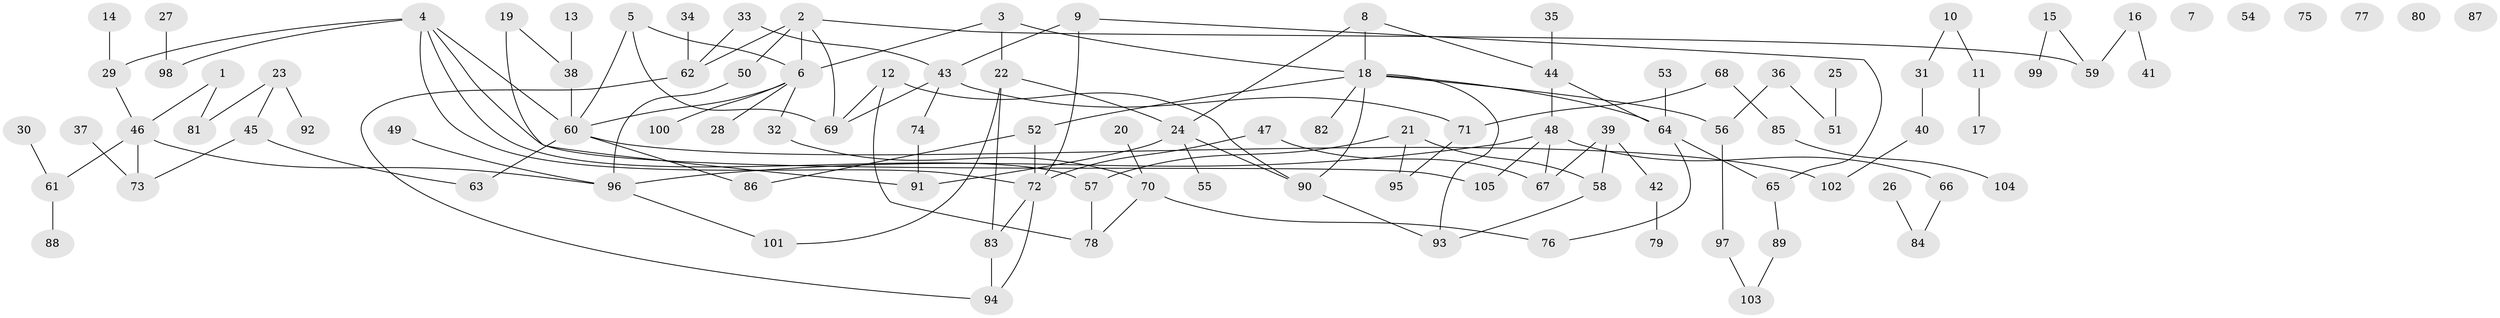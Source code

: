 // coarse degree distribution, {2: 0.20833333333333334, 7: 0.05555555555555555, 3: 0.18055555555555555, 5: 0.08333333333333333, 6: 0.041666666666666664, 0: 0.08333333333333333, 1: 0.2777777777777778, 11: 0.013888888888888888, 4: 0.05555555555555555}
// Generated by graph-tools (version 1.1) at 2025/23/03/03/25 07:23:24]
// undirected, 105 vertices, 129 edges
graph export_dot {
graph [start="1"]
  node [color=gray90,style=filled];
  1;
  2;
  3;
  4;
  5;
  6;
  7;
  8;
  9;
  10;
  11;
  12;
  13;
  14;
  15;
  16;
  17;
  18;
  19;
  20;
  21;
  22;
  23;
  24;
  25;
  26;
  27;
  28;
  29;
  30;
  31;
  32;
  33;
  34;
  35;
  36;
  37;
  38;
  39;
  40;
  41;
  42;
  43;
  44;
  45;
  46;
  47;
  48;
  49;
  50;
  51;
  52;
  53;
  54;
  55;
  56;
  57;
  58;
  59;
  60;
  61;
  62;
  63;
  64;
  65;
  66;
  67;
  68;
  69;
  70;
  71;
  72;
  73;
  74;
  75;
  76;
  77;
  78;
  79;
  80;
  81;
  82;
  83;
  84;
  85;
  86;
  87;
  88;
  89;
  90;
  91;
  92;
  93;
  94;
  95;
  96;
  97;
  98;
  99;
  100;
  101;
  102;
  103;
  104;
  105;
  1 -- 46;
  1 -- 81;
  2 -- 6;
  2 -- 50;
  2 -- 59;
  2 -- 62;
  2 -- 69;
  3 -- 6;
  3 -- 18;
  3 -- 22;
  4 -- 29;
  4 -- 57;
  4 -- 60;
  4 -- 72;
  4 -- 98;
  4 -- 105;
  5 -- 6;
  5 -- 60;
  5 -- 69;
  6 -- 28;
  6 -- 32;
  6 -- 60;
  6 -- 100;
  8 -- 18;
  8 -- 24;
  8 -- 44;
  9 -- 43;
  9 -- 65;
  9 -- 72;
  10 -- 11;
  10 -- 31;
  11 -- 17;
  12 -- 69;
  12 -- 78;
  12 -- 90;
  13 -- 38;
  14 -- 29;
  15 -- 59;
  15 -- 99;
  16 -- 41;
  16 -- 59;
  18 -- 52;
  18 -- 56;
  18 -- 64;
  18 -- 82;
  18 -- 90;
  18 -- 93;
  19 -- 38;
  19 -- 91;
  20 -- 70;
  21 -- 57;
  21 -- 58;
  21 -- 95;
  22 -- 24;
  22 -- 83;
  22 -- 101;
  23 -- 45;
  23 -- 81;
  23 -- 92;
  24 -- 55;
  24 -- 90;
  24 -- 91;
  25 -- 51;
  26 -- 84;
  27 -- 98;
  29 -- 46;
  30 -- 61;
  31 -- 40;
  32 -- 70;
  33 -- 43;
  33 -- 62;
  34 -- 62;
  35 -- 44;
  36 -- 51;
  36 -- 56;
  37 -- 73;
  38 -- 60;
  39 -- 42;
  39 -- 58;
  39 -- 67;
  40 -- 102;
  42 -- 79;
  43 -- 69;
  43 -- 71;
  43 -- 74;
  44 -- 48;
  44 -- 64;
  45 -- 63;
  45 -- 73;
  46 -- 61;
  46 -- 73;
  46 -- 96;
  47 -- 67;
  47 -- 72;
  48 -- 66;
  48 -- 67;
  48 -- 96;
  48 -- 105;
  49 -- 96;
  50 -- 96;
  52 -- 72;
  52 -- 86;
  53 -- 64;
  56 -- 97;
  57 -- 78;
  58 -- 93;
  60 -- 63;
  60 -- 86;
  60 -- 102;
  61 -- 88;
  62 -- 94;
  64 -- 65;
  64 -- 76;
  65 -- 89;
  66 -- 84;
  68 -- 71;
  68 -- 85;
  70 -- 76;
  70 -- 78;
  71 -- 95;
  72 -- 83;
  72 -- 94;
  74 -- 91;
  83 -- 94;
  85 -- 104;
  89 -- 103;
  90 -- 93;
  96 -- 101;
  97 -- 103;
}
